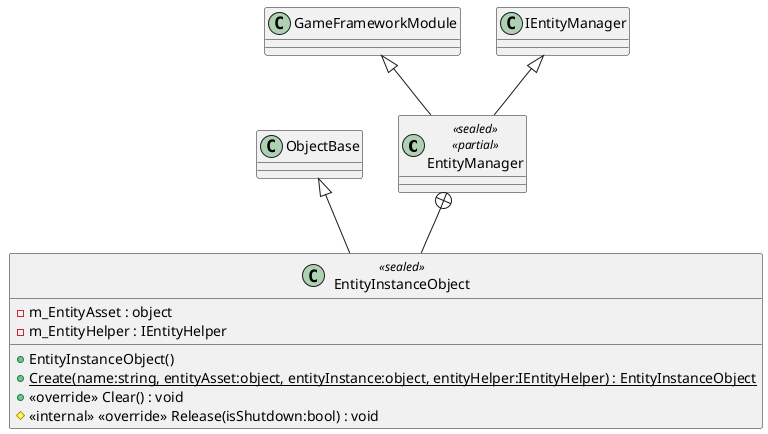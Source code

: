@startuml
class EntityManager <<sealed>> <<partial>> {
}
class EntityInstanceObject <<sealed>> {
    - m_EntityAsset : object
    - m_EntityHelper : IEntityHelper
    + EntityInstanceObject()
    + {static} Create(name:string, entityAsset:object, entityInstance:object, entityHelper:IEntityHelper) : EntityInstanceObject
    + <<override>> Clear() : void
    # <<internal>> <<override>> Release(isShutdown:bool) : void
}
GameFrameworkModule <|-- EntityManager
IEntityManager <|-- EntityManager
EntityManager +-- EntityInstanceObject
ObjectBase <|-- EntityInstanceObject
@enduml
